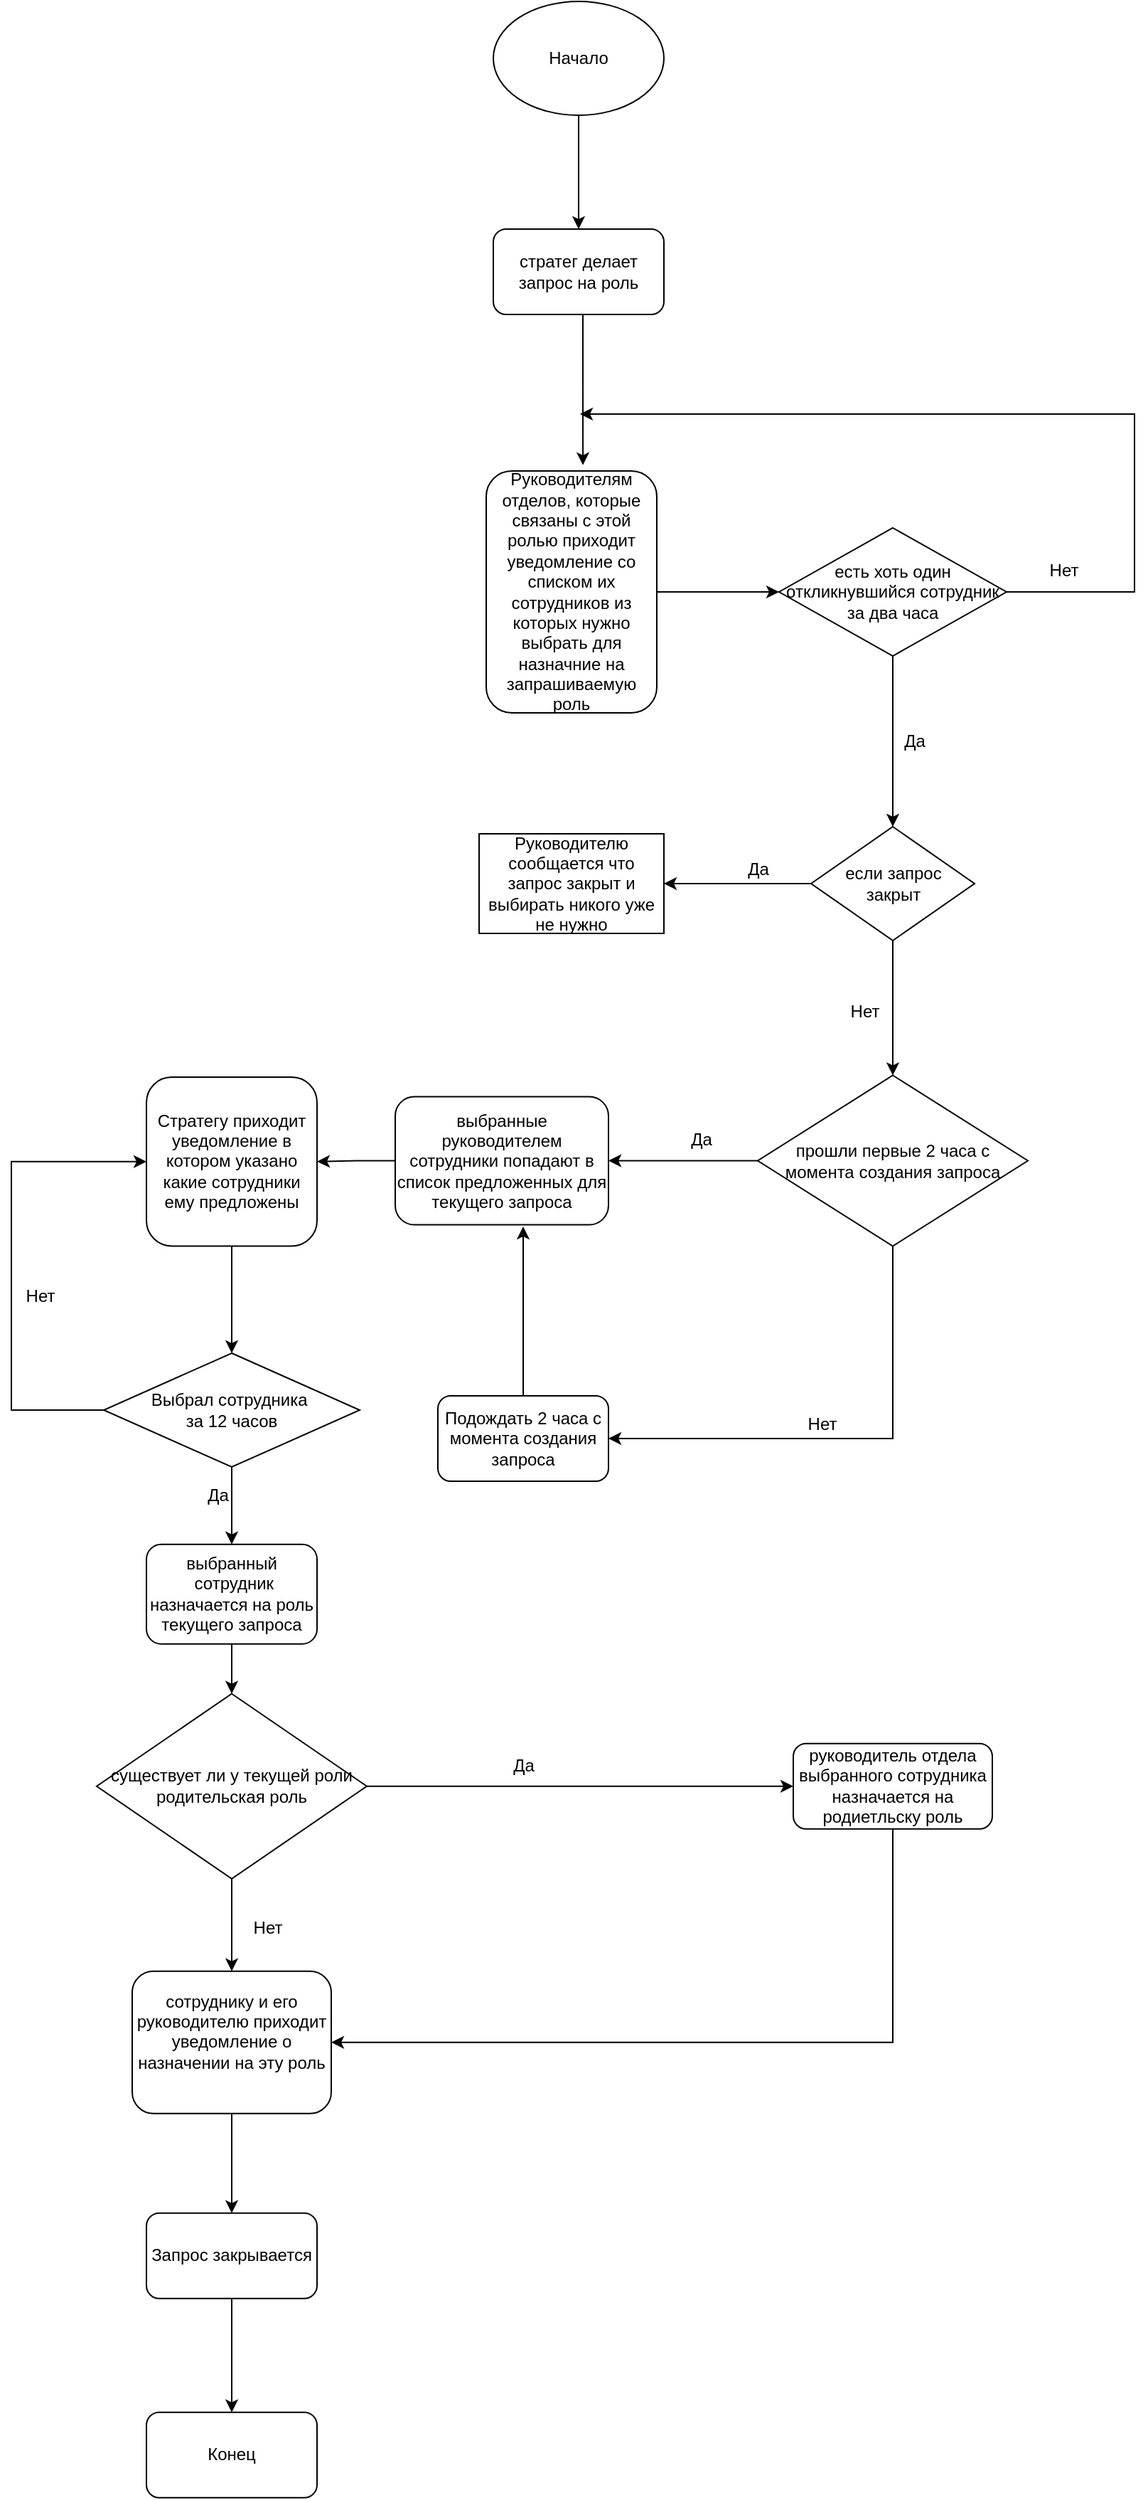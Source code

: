 <mxfile version="15.2.9" type="github">
  <diagram id="C5RBs43oDa-KdzZeNtuy" name="Page-1">
    <mxGraphModel dx="1350" dy="1943" grid="1" gridSize="10" guides="1" tooltips="1" connect="1" arrows="1" fold="1" page="1" pageScale="1" pageWidth="827" pageHeight="1169" math="0" shadow="0">
      <root>
        <mxCell id="WIyWlLk6GJQsqaUBKTNV-0" />
        <mxCell id="WIyWlLk6GJQsqaUBKTNV-1" parent="WIyWlLk6GJQsqaUBKTNV-0" />
        <mxCell id="MZd_cuo-YuZrJoMX92ne-43" style="edgeStyle=orthogonalEdgeStyle;rounded=0;orthogonalLoop=1;jettySize=auto;html=1;entryX=0.567;entryY=-0.024;entryDx=0;entryDy=0;entryPerimeter=0;" edge="1" parent="WIyWlLk6GJQsqaUBKTNV-1" source="zCNVH_hHgbBZrvqFedAu-4" target="zCNVH_hHgbBZrvqFedAu-6">
          <mxGeometry relative="1" as="geometry">
            <Array as="points">
              <mxPoint x="432" y="-50" />
              <mxPoint x="432" y="-50" />
            </Array>
          </mxGeometry>
        </mxCell>
        <mxCell id="zCNVH_hHgbBZrvqFedAu-4" value="стратег делает запрос на роль" style="rounded=1;whiteSpace=wrap;html=1;" parent="WIyWlLk6GJQsqaUBKTNV-1" vertex="1">
          <mxGeometry x="369" y="-130" width="120" height="60" as="geometry" />
        </mxCell>
        <mxCell id="MZd_cuo-YuZrJoMX92ne-42" style="edgeStyle=orthogonalEdgeStyle;rounded=0;orthogonalLoop=1;jettySize=auto;html=1;entryX=0;entryY=0.5;entryDx=0;entryDy=0;" edge="1" parent="WIyWlLk6GJQsqaUBKTNV-1" source="zCNVH_hHgbBZrvqFedAu-6" target="MZd_cuo-YuZrJoMX92ne-40">
          <mxGeometry relative="1" as="geometry" />
        </mxCell>
        <mxCell id="zCNVH_hHgbBZrvqFedAu-6" value="Руководителям отделов, которые связаны с этой ролью приходит уведомление со списком их сотрудников из которых нужно выбрать для назначние на запрашиваемую роль" style="rounded=1;whiteSpace=wrap;html=1;" parent="WIyWlLk6GJQsqaUBKTNV-1" vertex="1">
          <mxGeometry x="364" y="40" width="120" height="170" as="geometry" />
        </mxCell>
        <mxCell id="MZd_cuo-YuZrJoMX92ne-16" style="edgeStyle=orthogonalEdgeStyle;rounded=0;orthogonalLoop=1;jettySize=auto;html=1;" edge="1" parent="WIyWlLk6GJQsqaUBKTNV-1" source="zCNVH_hHgbBZrvqFedAu-10">
          <mxGeometry relative="1" as="geometry">
            <mxPoint x="185" y="660" as="targetPoint" />
          </mxGeometry>
        </mxCell>
        <mxCell id="zCNVH_hHgbBZrvqFedAu-10" value="Стратегу приходит уведомление в котором указано какие сотрудники ему предложены" style="rounded=1;whiteSpace=wrap;html=1;" parent="WIyWlLk6GJQsqaUBKTNV-1" vertex="1">
          <mxGeometry x="125" y="466" width="120" height="118.75" as="geometry" />
        </mxCell>
        <mxCell id="zCNVH_hHgbBZrvqFedAu-28" style="edgeStyle=orthogonalEdgeStyle;rounded=0;orthogonalLoop=1;jettySize=auto;html=1;" parent="WIyWlLk6GJQsqaUBKTNV-1" source="zCNVH_hHgbBZrvqFedAu-12" target="zCNVH_hHgbBZrvqFedAu-20" edge="1">
          <mxGeometry relative="1" as="geometry" />
        </mxCell>
        <mxCell id="zCNVH_hHgbBZrvqFedAu-12" value="выбранный&lt;br&gt;&amp;nbsp;сотрудник назначается на роль текущего запроса" style="rounded=1;whiteSpace=wrap;html=1;" parent="WIyWlLk6GJQsqaUBKTNV-1" vertex="1">
          <mxGeometry x="125" y="794.37" width="120" height="70" as="geometry" />
        </mxCell>
        <mxCell id="zCNVH_hHgbBZrvqFedAu-67" style="edgeStyle=orthogonalEdgeStyle;rounded=0;orthogonalLoop=1;jettySize=auto;html=1;" parent="WIyWlLk6GJQsqaUBKTNV-1" source="zCNVH_hHgbBZrvqFedAu-17" edge="1">
          <mxGeometry relative="1" as="geometry">
            <mxPoint x="185" y="1264.37" as="targetPoint" />
          </mxGeometry>
        </mxCell>
        <mxCell id="zCNVH_hHgbBZrvqFedAu-17" value="сотруднику и его руководителю приходит уведомление о назначении на эту роль&lt;br&gt;&amp;nbsp;" style="rounded=1;whiteSpace=wrap;html=1;" parent="WIyWlLk6GJQsqaUBKTNV-1" vertex="1">
          <mxGeometry x="115" y="1094.37" width="140" height="100" as="geometry" />
        </mxCell>
        <mxCell id="zCNVH_hHgbBZrvqFedAu-69" style="edgeStyle=orthogonalEdgeStyle;rounded=0;orthogonalLoop=1;jettySize=auto;html=1;entryX=1;entryY=0.5;entryDx=0;entryDy=0;" parent="WIyWlLk6GJQsqaUBKTNV-1" source="zCNVH_hHgbBZrvqFedAu-19" edge="1" target="zCNVH_hHgbBZrvqFedAu-17">
          <mxGeometry relative="1" as="geometry">
            <mxPoint x="270" y="980" as="targetPoint" />
            <Array as="points">
              <mxPoint x="650" y="1144" />
            </Array>
          </mxGeometry>
        </mxCell>
        <mxCell id="zCNVH_hHgbBZrvqFedAu-19" value="руководитель отдела выбранного сотрудника назначается на родиетльску роль&lt;br&gt;" style="rounded=1;whiteSpace=wrap;html=1;" parent="WIyWlLk6GJQsqaUBKTNV-1" vertex="1">
          <mxGeometry x="580" y="934.37" width="140" height="60" as="geometry" />
        </mxCell>
        <mxCell id="zCNVH_hHgbBZrvqFedAu-27" style="edgeStyle=orthogonalEdgeStyle;rounded=0;orthogonalLoop=1;jettySize=auto;html=1;entryX=0.5;entryY=0;entryDx=0;entryDy=0;" parent="WIyWlLk6GJQsqaUBKTNV-1" source="zCNVH_hHgbBZrvqFedAu-20" target="zCNVH_hHgbBZrvqFedAu-17" edge="1">
          <mxGeometry relative="1" as="geometry">
            <mxPoint x="265" y="914.37" as="targetPoint" />
            <Array as="points" />
          </mxGeometry>
        </mxCell>
        <mxCell id="zCNVH_hHgbBZrvqFedAu-34" style="edgeStyle=orthogonalEdgeStyle;rounded=0;orthogonalLoop=1;jettySize=auto;html=1;entryX=0;entryY=0.5;entryDx=0;entryDy=0;" parent="WIyWlLk6GJQsqaUBKTNV-1" source="zCNVH_hHgbBZrvqFedAu-20" edge="1" target="zCNVH_hHgbBZrvqFedAu-19">
          <mxGeometry relative="1" as="geometry">
            <mxPoint x="550" y="800" as="targetPoint" />
            <Array as="points">
              <mxPoint x="510" y="964" />
              <mxPoint x="510" y="964" />
            </Array>
          </mxGeometry>
        </mxCell>
        <mxCell id="zCNVH_hHgbBZrvqFedAu-20" value="существует ли у текущей роли родительская роль&lt;br&gt;" style="rhombus;whiteSpace=wrap;html=1;" parent="WIyWlLk6GJQsqaUBKTNV-1" vertex="1">
          <mxGeometry x="90" y="899.37" width="190" height="130" as="geometry" />
        </mxCell>
        <mxCell id="MZd_cuo-YuZrJoMX92ne-37" style="edgeStyle=orthogonalEdgeStyle;rounded=0;orthogonalLoop=1;jettySize=auto;html=1;entryX=1;entryY=0.5;entryDx=0;entryDy=0;" edge="1" parent="WIyWlLk6GJQsqaUBKTNV-1" source="zCNVH_hHgbBZrvqFedAu-31" target="zCNVH_hHgbBZrvqFedAu-10">
          <mxGeometry relative="1" as="geometry" />
        </mxCell>
        <mxCell id="zCNVH_hHgbBZrvqFedAu-31" value="выбранные руководителем сотрудники попадают в список предложенных для текущего запроса&lt;br&gt;" style="rounded=1;whiteSpace=wrap;html=1;" parent="WIyWlLk6GJQsqaUBKTNV-1" vertex="1">
          <mxGeometry x="300" y="479.75" width="150" height="90" as="geometry" />
        </mxCell>
        <mxCell id="EclakT0VGjw_wbwwDs8H-17" style="edgeStyle=orthogonalEdgeStyle;rounded=0;orthogonalLoop=1;jettySize=auto;html=1;" parent="WIyWlLk6GJQsqaUBKTNV-1" source="zCNVH_hHgbBZrvqFedAu-68" edge="1">
          <mxGeometry relative="1" as="geometry">
            <mxPoint x="185" y="1404.37" as="targetPoint" />
          </mxGeometry>
        </mxCell>
        <mxCell id="zCNVH_hHgbBZrvqFedAu-68" value="Запрос закрывается" style="rounded=1;whiteSpace=wrap;html=1;" parent="WIyWlLk6GJQsqaUBKTNV-1" vertex="1">
          <mxGeometry x="125" y="1264.37" width="120" height="60" as="geometry" />
        </mxCell>
        <mxCell id="zCNVH_hHgbBZrvqFedAu-87" style="edgeStyle=orthogonalEdgeStyle;rounded=0;orthogonalLoop=1;jettySize=auto;html=1;entryX=1;entryY=0.5;entryDx=0;entryDy=0;" parent="WIyWlLk6GJQsqaUBKTNV-1" source="zCNVH_hHgbBZrvqFedAu-85" edge="1" target="zCNVH_hHgbBZrvqFedAu-88">
          <mxGeometry relative="1" as="geometry">
            <mxPoint x="500" y="420" as="targetPoint" />
          </mxGeometry>
        </mxCell>
        <mxCell id="MZd_cuo-YuZrJoMX92ne-28" style="edgeStyle=orthogonalEdgeStyle;rounded=0;orthogonalLoop=1;jettySize=auto;html=1;exitX=0.5;exitY=1;exitDx=0;exitDy=0;entryX=0.5;entryY=0;entryDx=0;entryDy=0;" edge="1" parent="WIyWlLk6GJQsqaUBKTNV-1" source="zCNVH_hHgbBZrvqFedAu-85" target="MZd_cuo-YuZrJoMX92ne-1">
          <mxGeometry relative="1" as="geometry">
            <Array as="points">
              <mxPoint x="650" y="370" />
            </Array>
          </mxGeometry>
        </mxCell>
        <mxCell id="zCNVH_hHgbBZrvqFedAu-85" value="если запрос &lt;br&gt;закрыт" style="rhombus;whiteSpace=wrap;html=1;" parent="WIyWlLk6GJQsqaUBKTNV-1" vertex="1">
          <mxGeometry x="592.5" y="290" width="115" height="80" as="geometry" />
        </mxCell>
        <mxCell id="zCNVH_hHgbBZrvqFedAu-86" value="Нет" style="text;html=1;align=center;verticalAlign=middle;resizable=0;points=[];autosize=1;strokeColor=none;fillColor=none;" parent="WIyWlLk6GJQsqaUBKTNV-1" vertex="1">
          <mxGeometry x="610" y="410" width="40" height="20" as="geometry" />
        </mxCell>
        <mxCell id="zCNVH_hHgbBZrvqFedAu-88" value="Руководителю сообщается что запрос закрыт и выбирать никого уже не нужно&lt;br&gt;" style="whiteSpace=wrap;html=1;" parent="WIyWlLk6GJQsqaUBKTNV-1" vertex="1">
          <mxGeometry x="359" y="295" width="130" height="70" as="geometry" />
        </mxCell>
        <mxCell id="zCNVH_hHgbBZrvqFedAu-89" value="Да" style="text;html=1;align=center;verticalAlign=middle;resizable=0;points=[];autosize=1;strokeColor=none;fillColor=none;" parent="WIyWlLk6GJQsqaUBKTNV-1" vertex="1">
          <mxGeometry x="540" y="310" width="30" height="20" as="geometry" />
        </mxCell>
        <mxCell id="EclakT0VGjw_wbwwDs8H-8" value="Нет" style="text;html=1;align=center;verticalAlign=middle;resizable=0;points=[];autosize=1;strokeColor=none;fillColor=none;" parent="WIyWlLk6GJQsqaUBKTNV-1" vertex="1">
          <mxGeometry x="190" y="1054.37" width="40" height="20" as="geometry" />
        </mxCell>
        <mxCell id="EclakT0VGjw_wbwwDs8H-16" style="edgeStyle=orthogonalEdgeStyle;rounded=0;orthogonalLoop=1;jettySize=auto;html=1;entryX=0.5;entryY=0;entryDx=0;entryDy=0;" parent="WIyWlLk6GJQsqaUBKTNV-1" source="EclakT0VGjw_wbwwDs8H-15" target="zCNVH_hHgbBZrvqFedAu-4" edge="1">
          <mxGeometry relative="1" as="geometry" />
        </mxCell>
        <mxCell id="EclakT0VGjw_wbwwDs8H-15" value="Начало" style="ellipse;whiteSpace=wrap;html=1;" parent="WIyWlLk6GJQsqaUBKTNV-1" vertex="1">
          <mxGeometry x="369" y="-290" width="120" height="80" as="geometry" />
        </mxCell>
        <mxCell id="EclakT0VGjw_wbwwDs8H-18" value="Конец" style="rounded=1;whiteSpace=wrap;html=1;" parent="WIyWlLk6GJQsqaUBKTNV-1" vertex="1">
          <mxGeometry x="125" y="1404.37" width="120" height="60" as="geometry" />
        </mxCell>
        <mxCell id="MZd_cuo-YuZrJoMX92ne-29" style="edgeStyle=orthogonalEdgeStyle;rounded=0;orthogonalLoop=1;jettySize=auto;html=1;entryX=1;entryY=0.5;entryDx=0;entryDy=0;" edge="1" parent="WIyWlLk6GJQsqaUBKTNV-1" source="MZd_cuo-YuZrJoMX92ne-1" target="zCNVH_hHgbBZrvqFedAu-31">
          <mxGeometry relative="1" as="geometry" />
        </mxCell>
        <mxCell id="MZd_cuo-YuZrJoMX92ne-38" style="edgeStyle=orthogonalEdgeStyle;rounded=0;orthogonalLoop=1;jettySize=auto;html=1;entryX=1;entryY=0.5;entryDx=0;entryDy=0;" edge="1" parent="WIyWlLk6GJQsqaUBKTNV-1" source="MZd_cuo-YuZrJoMX92ne-1" target="MZd_cuo-YuZrJoMX92ne-34">
          <mxGeometry relative="1" as="geometry">
            <mxPoint x="650" y="720" as="targetPoint" />
            <Array as="points">
              <mxPoint x="650" y="720" />
            </Array>
          </mxGeometry>
        </mxCell>
        <mxCell id="MZd_cuo-YuZrJoMX92ne-1" value="прошли первые 2 часа с момента создания запроса" style="rhombus;whiteSpace=wrap;html=1;" vertex="1" parent="WIyWlLk6GJQsqaUBKTNV-1">
          <mxGeometry x="555" y="464.75" width="190" height="120" as="geometry" />
        </mxCell>
        <mxCell id="MZd_cuo-YuZrJoMX92ne-10" value="Да&lt;br&gt;" style="text;html=1;align=center;verticalAlign=middle;resizable=0;points=[];autosize=1;strokeColor=none;fillColor=none;" vertex="1" parent="WIyWlLk6GJQsqaUBKTNV-1">
          <mxGeometry x="500" y="500" width="30" height="20" as="geometry" />
        </mxCell>
        <mxCell id="MZd_cuo-YuZrJoMX92ne-14" value="Нет" style="text;html=1;align=center;verticalAlign=middle;resizable=0;points=[];autosize=1;strokeColor=none;fillColor=none;" vertex="1" parent="WIyWlLk6GJQsqaUBKTNV-1">
          <mxGeometry x="580" y="700" width="40" height="20" as="geometry" />
        </mxCell>
        <mxCell id="MZd_cuo-YuZrJoMX92ne-18" style="edgeStyle=orthogonalEdgeStyle;rounded=0;orthogonalLoop=1;jettySize=auto;html=1;entryX=0.5;entryY=0;entryDx=0;entryDy=0;" edge="1" parent="WIyWlLk6GJQsqaUBKTNV-1" source="MZd_cuo-YuZrJoMX92ne-17" target="zCNVH_hHgbBZrvqFedAu-12">
          <mxGeometry relative="1" as="geometry" />
        </mxCell>
        <mxCell id="MZd_cuo-YuZrJoMX92ne-20" style="edgeStyle=orthogonalEdgeStyle;rounded=0;orthogonalLoop=1;jettySize=auto;html=1;entryX=0;entryY=0.5;entryDx=0;entryDy=0;" edge="1" parent="WIyWlLk6GJQsqaUBKTNV-1" source="MZd_cuo-YuZrJoMX92ne-17" target="zCNVH_hHgbBZrvqFedAu-10">
          <mxGeometry relative="1" as="geometry">
            <mxPoint x="110" y="520" as="targetPoint" />
            <Array as="points">
              <mxPoint x="30" y="700" />
              <mxPoint x="30" y="525" />
            </Array>
          </mxGeometry>
        </mxCell>
        <mxCell id="MZd_cuo-YuZrJoMX92ne-17" value="Выбрал сотрудника&amp;nbsp;&lt;br&gt;за 12 часов" style="rhombus;whiteSpace=wrap;html=1;" vertex="1" parent="WIyWlLk6GJQsqaUBKTNV-1">
          <mxGeometry x="95" y="660" width="180" height="80" as="geometry" />
        </mxCell>
        <mxCell id="MZd_cuo-YuZrJoMX92ne-19" value="Да" style="text;html=1;align=center;verticalAlign=middle;resizable=0;points=[];autosize=1;strokeColor=none;fillColor=none;" vertex="1" parent="WIyWlLk6GJQsqaUBKTNV-1">
          <mxGeometry x="160" y="750" width="30" height="20" as="geometry" />
        </mxCell>
        <mxCell id="MZd_cuo-YuZrJoMX92ne-22" value="Нет" style="text;html=1;align=center;verticalAlign=middle;resizable=0;points=[];autosize=1;strokeColor=none;fillColor=none;" vertex="1" parent="WIyWlLk6GJQsqaUBKTNV-1">
          <mxGeometry x="30" y="610" width="40" height="20" as="geometry" />
        </mxCell>
        <mxCell id="MZd_cuo-YuZrJoMX92ne-23" value="Да" style="text;html=1;align=center;verticalAlign=middle;resizable=0;points=[];autosize=1;strokeColor=none;fillColor=none;" vertex="1" parent="WIyWlLk6GJQsqaUBKTNV-1">
          <mxGeometry x="375" y="940" width="30" height="20" as="geometry" />
        </mxCell>
        <mxCell id="MZd_cuo-YuZrJoMX92ne-35" style="edgeStyle=orthogonalEdgeStyle;rounded=0;orthogonalLoop=1;jettySize=auto;html=1;entryX=0.6;entryY=1.014;entryDx=0;entryDy=0;entryPerimeter=0;" edge="1" parent="WIyWlLk6GJQsqaUBKTNV-1" source="MZd_cuo-YuZrJoMX92ne-34" target="zCNVH_hHgbBZrvqFedAu-31">
          <mxGeometry relative="1" as="geometry" />
        </mxCell>
        <mxCell id="MZd_cuo-YuZrJoMX92ne-34" value="Подождать 2 часа с момента создания запроса" style="rounded=1;whiteSpace=wrap;html=1;" vertex="1" parent="WIyWlLk6GJQsqaUBKTNV-1">
          <mxGeometry x="330" y="690" width="120" height="60" as="geometry" />
        </mxCell>
        <mxCell id="MZd_cuo-YuZrJoMX92ne-44" style="edgeStyle=orthogonalEdgeStyle;rounded=0;orthogonalLoop=1;jettySize=auto;html=1;entryX=0.5;entryY=0;entryDx=0;entryDy=0;" edge="1" parent="WIyWlLk6GJQsqaUBKTNV-1" source="MZd_cuo-YuZrJoMX92ne-40" target="zCNVH_hHgbBZrvqFedAu-85">
          <mxGeometry relative="1" as="geometry" />
        </mxCell>
        <mxCell id="MZd_cuo-YuZrJoMX92ne-46" style="edgeStyle=orthogonalEdgeStyle;rounded=0;orthogonalLoop=1;jettySize=auto;html=1;" edge="1" parent="WIyWlLk6GJQsqaUBKTNV-1" source="MZd_cuo-YuZrJoMX92ne-40">
          <mxGeometry relative="1" as="geometry">
            <mxPoint x="430" as="targetPoint" />
            <Array as="points">
              <mxPoint x="820" y="125" />
              <mxPoint x="820" />
            </Array>
          </mxGeometry>
        </mxCell>
        <mxCell id="MZd_cuo-YuZrJoMX92ne-40" value="есть хоть один откликнувшийся сотрудник за два часа" style="rhombus;whiteSpace=wrap;html=1;" vertex="1" parent="WIyWlLk6GJQsqaUBKTNV-1">
          <mxGeometry x="570" y="80" width="160" height="90" as="geometry" />
        </mxCell>
        <mxCell id="MZd_cuo-YuZrJoMX92ne-45" value="Да" style="text;html=1;align=center;verticalAlign=middle;resizable=0;points=[];autosize=1;strokeColor=none;fillColor=none;" vertex="1" parent="WIyWlLk6GJQsqaUBKTNV-1">
          <mxGeometry x="650" y="220" width="30" height="20" as="geometry" />
        </mxCell>
        <mxCell id="MZd_cuo-YuZrJoMX92ne-47" value="Нет" style="text;html=1;align=center;verticalAlign=middle;resizable=0;points=[];autosize=1;strokeColor=none;fillColor=none;" vertex="1" parent="WIyWlLk6GJQsqaUBKTNV-1">
          <mxGeometry x="750" y="100" width="40" height="20" as="geometry" />
        </mxCell>
      </root>
    </mxGraphModel>
  </diagram>
</mxfile>
